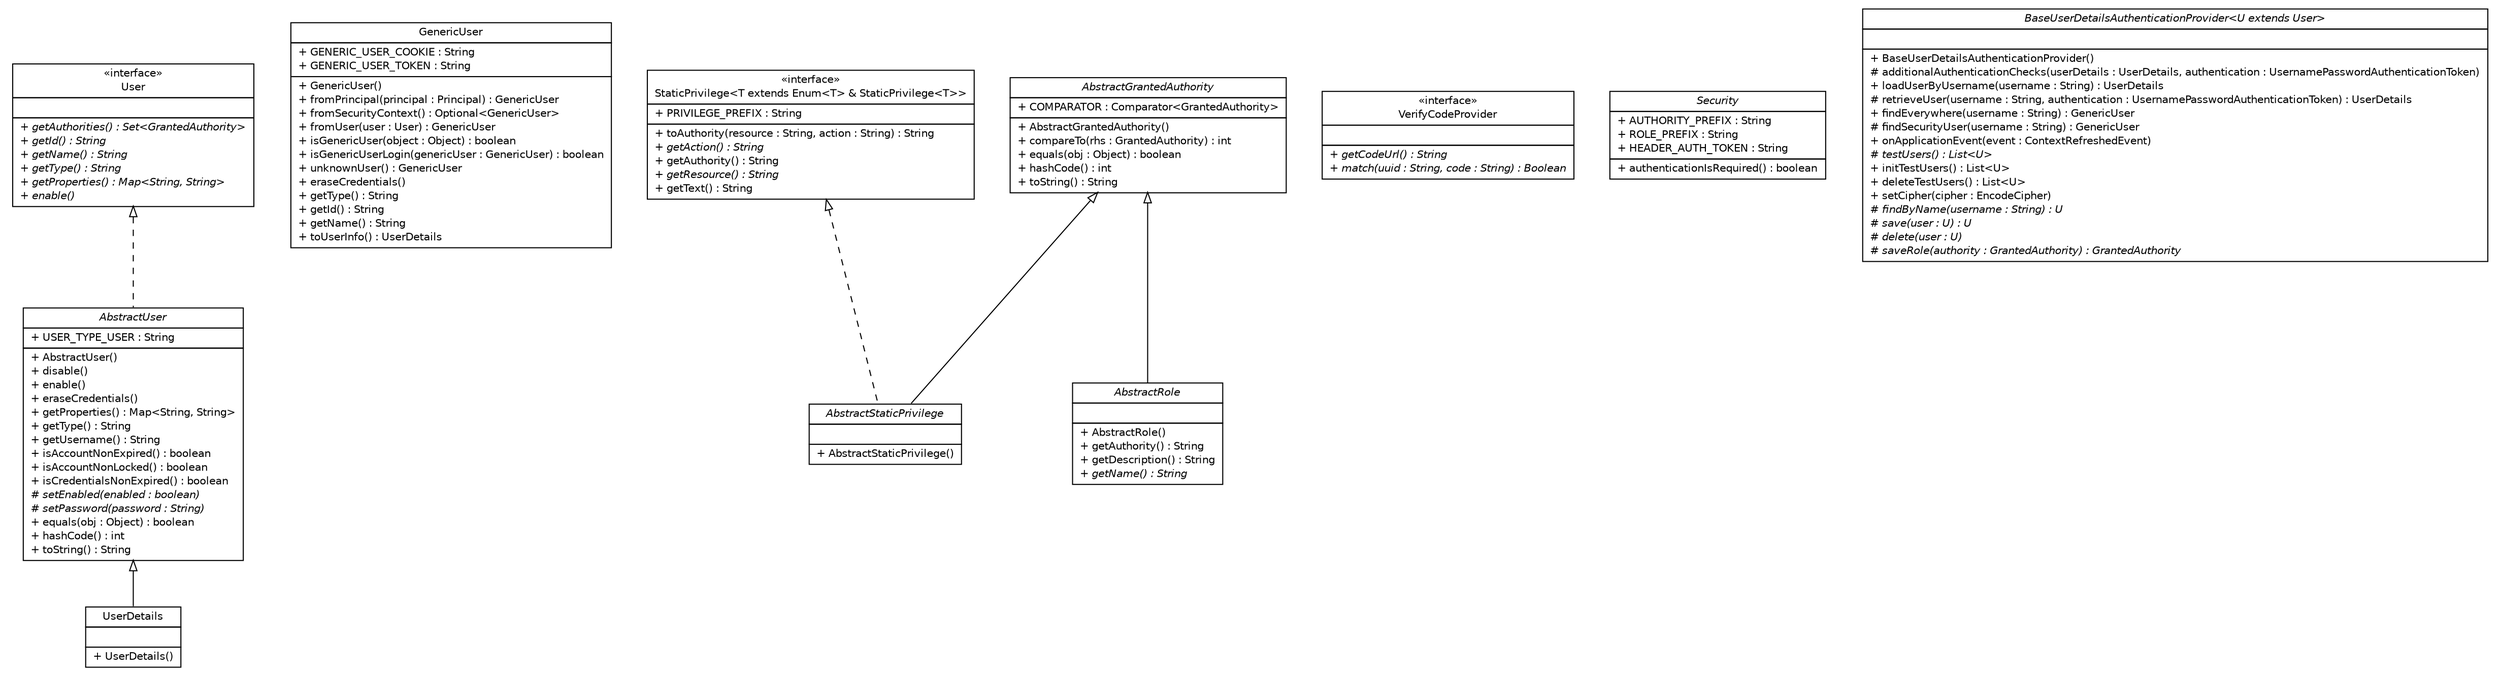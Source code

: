#!/usr/local/bin/dot
#
# Class diagram 
# Generated by UMLGraph version R5_6-24-gf6e263 (http://www.umlgraph.org/)
#

digraph G {
	edge [fontname="Helvetica",fontsize=10,labelfontname="Helvetica",labelfontsize=10];
	node [fontname="Helvetica",fontsize=10,shape=plaintext];
	nodesep=0.25;
	ranksep=0.5;
	// cn.home1.oss.lib.security.api.UserDetails
	c63 [label=<<table title="cn.home1.oss.lib.security.api.UserDetails" border="0" cellborder="1" cellspacing="0" cellpadding="2" port="p" href="./UserDetails.html">
		<tr><td><table border="0" cellspacing="0" cellpadding="1">
<tr><td align="center" balign="center"> UserDetails </td></tr>
		</table></td></tr>
		<tr><td><table border="0" cellspacing="0" cellpadding="1">
<tr><td align="left" balign="left">  </td></tr>
		</table></td></tr>
		<tr><td><table border="0" cellspacing="0" cellpadding="1">
<tr><td align="left" balign="left"> + UserDetails() </td></tr>
		</table></td></tr>
		</table>>, URL="./UserDetails.html", fontname="Helvetica", fontcolor="black", fontsize=10.0];
	// cn.home1.oss.lib.security.api.GenericUser
	c64 [label=<<table title="cn.home1.oss.lib.security.api.GenericUser" border="0" cellborder="1" cellspacing="0" cellpadding="2" port="p" href="./GenericUser.html">
		<tr><td><table border="0" cellspacing="0" cellpadding="1">
<tr><td align="center" balign="center"> GenericUser </td></tr>
		</table></td></tr>
		<tr><td><table border="0" cellspacing="0" cellpadding="1">
<tr><td align="left" balign="left"> + GENERIC_USER_COOKIE : String </td></tr>
<tr><td align="left" balign="left"> + GENERIC_USER_TOKEN : String </td></tr>
		</table></td></tr>
		<tr><td><table border="0" cellspacing="0" cellpadding="1">
<tr><td align="left" balign="left"> + GenericUser() </td></tr>
<tr><td align="left" balign="left"> + fromPrincipal(principal : Principal) : GenericUser </td></tr>
<tr><td align="left" balign="left"> + fromSecurityContext() : Optional&lt;GenericUser&gt; </td></tr>
<tr><td align="left" balign="left"> + fromUser(user : User) : GenericUser </td></tr>
<tr><td align="left" balign="left"> + isGenericUser(object : Object) : boolean </td></tr>
<tr><td align="left" balign="left"> + isGenericUserLogin(genericUser : GenericUser) : boolean </td></tr>
<tr><td align="left" balign="left"> + unknownUser() : GenericUser </td></tr>
<tr><td align="left" balign="left"> + eraseCredentials() </td></tr>
<tr><td align="left" balign="left"> + getType() : String </td></tr>
<tr><td align="left" balign="left"> + getId() : String </td></tr>
<tr><td align="left" balign="left"> + getName() : String </td></tr>
<tr><td align="left" balign="left"> + toUserInfo() : UserDetails </td></tr>
		</table></td></tr>
		</table>>, URL="./GenericUser.html", fontname="Helvetica", fontcolor="black", fontsize=10.0];
	// cn.home1.oss.lib.security.api.AbstractStaticPrivilege
	c65 [label=<<table title="cn.home1.oss.lib.security.api.AbstractStaticPrivilege" border="0" cellborder="1" cellspacing="0" cellpadding="2" port="p" href="./AbstractStaticPrivilege.html">
		<tr><td><table border="0" cellspacing="0" cellpadding="1">
<tr><td align="center" balign="center"><font face="Helvetica-Oblique"> AbstractStaticPrivilege </font></td></tr>
		</table></td></tr>
		<tr><td><table border="0" cellspacing="0" cellpadding="1">
<tr><td align="left" balign="left">  </td></tr>
		</table></td></tr>
		<tr><td><table border="0" cellspacing="0" cellpadding="1">
<tr><td align="left" balign="left"> + AbstractStaticPrivilege() </td></tr>
		</table></td></tr>
		</table>>, URL="./AbstractStaticPrivilege.html", fontname="Helvetica", fontcolor="black", fontsize=10.0];
	// cn.home1.oss.lib.security.api.User
	c66 [label=<<table title="cn.home1.oss.lib.security.api.User" border="0" cellborder="1" cellspacing="0" cellpadding="2" port="p" href="./User.html">
		<tr><td><table border="0" cellspacing="0" cellpadding="1">
<tr><td align="center" balign="center"> &#171;interface&#187; </td></tr>
<tr><td align="center" balign="center"> User </td></tr>
		</table></td></tr>
		<tr><td><table border="0" cellspacing="0" cellpadding="1">
<tr><td align="left" balign="left">  </td></tr>
		</table></td></tr>
		<tr><td><table border="0" cellspacing="0" cellpadding="1">
<tr><td align="left" balign="left"><font face="Helvetica-Oblique" point-size="10.0"> + getAuthorities() : Set&lt;GrantedAuthority&gt; </font></td></tr>
<tr><td align="left" balign="left"><font face="Helvetica-Oblique" point-size="10.0"> + getId() : String </font></td></tr>
<tr><td align="left" balign="left"><font face="Helvetica-Oblique" point-size="10.0"> + getName() : String </font></td></tr>
<tr><td align="left" balign="left"><font face="Helvetica-Oblique" point-size="10.0"> + getType() : String </font></td></tr>
<tr><td align="left" balign="left"><font face="Helvetica-Oblique" point-size="10.0"> + getProperties() : Map&lt;String, String&gt; </font></td></tr>
<tr><td align="left" balign="left"><font face="Helvetica-Oblique" point-size="10.0"> + enable() </font></td></tr>
		</table></td></tr>
		</table>>, URL="./User.html", fontname="Helvetica", fontcolor="black", fontsize=10.0];
	// cn.home1.oss.lib.security.api.VerifyCodeProvider
	c67 [label=<<table title="cn.home1.oss.lib.security.api.VerifyCodeProvider" border="0" cellborder="1" cellspacing="0" cellpadding="2" port="p" href="./VerifyCodeProvider.html">
		<tr><td><table border="0" cellspacing="0" cellpadding="1">
<tr><td align="center" balign="center"> &#171;interface&#187; </td></tr>
<tr><td align="center" balign="center"> VerifyCodeProvider </td></tr>
		</table></td></tr>
		<tr><td><table border="0" cellspacing="0" cellpadding="1">
<tr><td align="left" balign="left">  </td></tr>
		</table></td></tr>
		<tr><td><table border="0" cellspacing="0" cellpadding="1">
<tr><td align="left" balign="left"><font face="Helvetica-Oblique" point-size="10.0"> + getCodeUrl() : String </font></td></tr>
<tr><td align="left" balign="left"><font face="Helvetica-Oblique" point-size="10.0"> + match(uuid : String, code : String) : Boolean </font></td></tr>
		</table></td></tr>
		</table>>, URL="./VerifyCodeProvider.html", fontname="Helvetica", fontcolor="black", fontsize=10.0];
	// cn.home1.oss.lib.security.api.Security
	c68 [label=<<table title="cn.home1.oss.lib.security.api.Security" border="0" cellborder="1" cellspacing="0" cellpadding="2" port="p" href="./Security.html">
		<tr><td><table border="0" cellspacing="0" cellpadding="1">
<tr><td align="center" balign="center"><font face="Helvetica-Oblique"> Security </font></td></tr>
		</table></td></tr>
		<tr><td><table border="0" cellspacing="0" cellpadding="1">
<tr><td align="left" balign="left"> + AUTHORITY_PREFIX : String </td></tr>
<tr><td align="left" balign="left"> + ROLE_PREFIX : String </td></tr>
<tr><td align="left" balign="left"> + HEADER_AUTH_TOKEN : String </td></tr>
		</table></td></tr>
		<tr><td><table border="0" cellspacing="0" cellpadding="1">
<tr><td align="left" balign="left"> + authenticationIsRequired() : boolean </td></tr>
		</table></td></tr>
		</table>>, URL="./Security.html", fontname="Helvetica", fontcolor="black", fontsize=10.0];
	// cn.home1.oss.lib.security.api.BaseUserDetailsAuthenticationProvider<U extends cn.home1.oss.lib.security.api.User>
	c69 [label=<<table title="cn.home1.oss.lib.security.api.BaseUserDetailsAuthenticationProvider" border="0" cellborder="1" cellspacing="0" cellpadding="2" port="p" href="./BaseUserDetailsAuthenticationProvider.html">
		<tr><td><table border="0" cellspacing="0" cellpadding="1">
<tr><td align="center" balign="center"><font face="Helvetica-Oblique"> BaseUserDetailsAuthenticationProvider&lt;U extends User&gt; </font></td></tr>
		</table></td></tr>
		<tr><td><table border="0" cellspacing="0" cellpadding="1">
<tr><td align="left" balign="left">  </td></tr>
		</table></td></tr>
		<tr><td><table border="0" cellspacing="0" cellpadding="1">
<tr><td align="left" balign="left"> + BaseUserDetailsAuthenticationProvider() </td></tr>
<tr><td align="left" balign="left"> # additionalAuthenticationChecks(userDetails : UserDetails, authentication : UsernamePasswordAuthenticationToken) </td></tr>
<tr><td align="left" balign="left"> + loadUserByUsername(username : String) : UserDetails </td></tr>
<tr><td align="left" balign="left"> # retrieveUser(username : String, authentication : UsernamePasswordAuthenticationToken) : UserDetails </td></tr>
<tr><td align="left" balign="left"> + findEverywhere(username : String) : GenericUser </td></tr>
<tr><td align="left" balign="left"> # findSecurityUser(username : String) : GenericUser </td></tr>
<tr><td align="left" balign="left"> + onApplicationEvent(event : ContextRefreshedEvent) </td></tr>
<tr><td align="left" balign="left"><font face="Helvetica-Oblique" point-size="10.0"> # testUsers() : List&lt;U&gt; </font></td></tr>
<tr><td align="left" balign="left"> + initTestUsers() : List&lt;U&gt; </td></tr>
<tr><td align="left" balign="left"> + deleteTestUsers() : List&lt;U&gt; </td></tr>
<tr><td align="left" balign="left"> + setCipher(cipher : EncodeCipher) </td></tr>
<tr><td align="left" balign="left"><font face="Helvetica-Oblique" point-size="10.0"> # findByName(username : String) : U </font></td></tr>
<tr><td align="left" balign="left"><font face="Helvetica-Oblique" point-size="10.0"> # save(user : U) : U </font></td></tr>
<tr><td align="left" balign="left"><font face="Helvetica-Oblique" point-size="10.0"> # delete(user : U) </font></td></tr>
<tr><td align="left" balign="left"><font face="Helvetica-Oblique" point-size="10.0"> # saveRole(authority : GrantedAuthority) : GrantedAuthority </font></td></tr>
		</table></td></tr>
		</table>>, URL="./BaseUserDetailsAuthenticationProvider.html", fontname="Helvetica", fontcolor="black", fontsize=10.0];
	// cn.home1.oss.lib.security.api.StaticPrivilege<T extends java.lang.Enum<T> & cn.home1.oss.lib.security.api.StaticPrivilege<T>>
	c70 [label=<<table title="cn.home1.oss.lib.security.api.StaticPrivilege" border="0" cellborder="1" cellspacing="0" cellpadding="2" port="p" href="./StaticPrivilege.html">
		<tr><td><table border="0" cellspacing="0" cellpadding="1">
<tr><td align="center" balign="center"> &#171;interface&#187; </td></tr>
<tr><td align="center" balign="center"> StaticPrivilege&lt;T extends Enum&lt;T&gt; &amp; StaticPrivilege&lt;T&gt;&gt; </td></tr>
		</table></td></tr>
		<tr><td><table border="0" cellspacing="0" cellpadding="1">
<tr><td align="left" balign="left"> + PRIVILEGE_PREFIX : String </td></tr>
		</table></td></tr>
		<tr><td><table border="0" cellspacing="0" cellpadding="1">
<tr><td align="left" balign="left"> + toAuthority(resource : String, action : String) : String </td></tr>
<tr><td align="left" balign="left"><font face="Helvetica-Oblique" point-size="10.0"> + getAction() : String </font></td></tr>
<tr><td align="left" balign="left"> + getAuthority() : String </td></tr>
<tr><td align="left" balign="left"><font face="Helvetica-Oblique" point-size="10.0"> + getResource() : String </font></td></tr>
<tr><td align="left" balign="left"> + getText() : String </td></tr>
		</table></td></tr>
		</table>>, URL="./StaticPrivilege.html", fontname="Helvetica", fontcolor="black", fontsize=10.0];
	// cn.home1.oss.lib.security.api.AbstractRole
	c71 [label=<<table title="cn.home1.oss.lib.security.api.AbstractRole" border="0" cellborder="1" cellspacing="0" cellpadding="2" port="p" href="./AbstractRole.html">
		<tr><td><table border="0" cellspacing="0" cellpadding="1">
<tr><td align="center" balign="center"><font face="Helvetica-Oblique"> AbstractRole </font></td></tr>
		</table></td></tr>
		<tr><td><table border="0" cellspacing="0" cellpadding="1">
<tr><td align="left" balign="left">  </td></tr>
		</table></td></tr>
		<tr><td><table border="0" cellspacing="0" cellpadding="1">
<tr><td align="left" balign="left"> + AbstractRole() </td></tr>
<tr><td align="left" balign="left"> + getAuthority() : String </td></tr>
<tr><td align="left" balign="left"> + getDescription() : String </td></tr>
<tr><td align="left" balign="left"><font face="Helvetica-Oblique" point-size="10.0"> + getName() : String </font></td></tr>
		</table></td></tr>
		</table>>, URL="./AbstractRole.html", fontname="Helvetica", fontcolor="black", fontsize=10.0];
	// cn.home1.oss.lib.security.api.AbstractUser
	c72 [label=<<table title="cn.home1.oss.lib.security.api.AbstractUser" border="0" cellborder="1" cellspacing="0" cellpadding="2" port="p" href="./AbstractUser.html">
		<tr><td><table border="0" cellspacing="0" cellpadding="1">
<tr><td align="center" balign="center"><font face="Helvetica-Oblique"> AbstractUser </font></td></tr>
		</table></td></tr>
		<tr><td><table border="0" cellspacing="0" cellpadding="1">
<tr><td align="left" balign="left"> + USER_TYPE_USER : String </td></tr>
		</table></td></tr>
		<tr><td><table border="0" cellspacing="0" cellpadding="1">
<tr><td align="left" balign="left"> + AbstractUser() </td></tr>
<tr><td align="left" balign="left"> + disable() </td></tr>
<tr><td align="left" balign="left"> + enable() </td></tr>
<tr><td align="left" balign="left"> + eraseCredentials() </td></tr>
<tr><td align="left" balign="left"> + getProperties() : Map&lt;String, String&gt; </td></tr>
<tr><td align="left" balign="left"> + getType() : String </td></tr>
<tr><td align="left" balign="left"> + getUsername() : String </td></tr>
<tr><td align="left" balign="left"> + isAccountNonExpired() : boolean </td></tr>
<tr><td align="left" balign="left"> + isAccountNonLocked() : boolean </td></tr>
<tr><td align="left" balign="left"> + isCredentialsNonExpired() : boolean </td></tr>
<tr><td align="left" balign="left"><font face="Helvetica-Oblique" point-size="10.0"> # setEnabled(enabled : boolean) </font></td></tr>
<tr><td align="left" balign="left"><font face="Helvetica-Oblique" point-size="10.0"> # setPassword(password : String) </font></td></tr>
<tr><td align="left" balign="left"> + equals(obj : Object) : boolean </td></tr>
<tr><td align="left" balign="left"> + hashCode() : int </td></tr>
<tr><td align="left" balign="left"> + toString() : String </td></tr>
		</table></td></tr>
		</table>>, URL="./AbstractUser.html", fontname="Helvetica", fontcolor="black", fontsize=10.0];
	// cn.home1.oss.lib.security.api.AbstractGrantedAuthority
	c73 [label=<<table title="cn.home1.oss.lib.security.api.AbstractGrantedAuthority" border="0" cellborder="1" cellspacing="0" cellpadding="2" port="p" href="./AbstractGrantedAuthority.html">
		<tr><td><table border="0" cellspacing="0" cellpadding="1">
<tr><td align="center" balign="center"><font face="Helvetica-Oblique"> AbstractGrantedAuthority </font></td></tr>
		</table></td></tr>
		<tr><td><table border="0" cellspacing="0" cellpadding="1">
<tr><td align="left" balign="left"> + COMPARATOR : Comparator&lt;GrantedAuthority&gt; </td></tr>
		</table></td></tr>
		<tr><td><table border="0" cellspacing="0" cellpadding="1">
<tr><td align="left" balign="left"> + AbstractGrantedAuthority() </td></tr>
<tr><td align="left" balign="left"> + compareTo(rhs : GrantedAuthority) : int </td></tr>
<tr><td align="left" balign="left"> + equals(obj : Object) : boolean </td></tr>
<tr><td align="left" balign="left"> + hashCode() : int </td></tr>
<tr><td align="left" balign="left"> + toString() : String </td></tr>
		</table></td></tr>
		</table>>, URL="./AbstractGrantedAuthority.html", fontname="Helvetica", fontcolor="black", fontsize=10.0];
	//cn.home1.oss.lib.security.api.UserDetails extends cn.home1.oss.lib.security.api.AbstractUser
	c72:p -> c63:p [dir=back,arrowtail=empty];
	//cn.home1.oss.lib.security.api.AbstractStaticPrivilege extends cn.home1.oss.lib.security.api.AbstractGrantedAuthority
	c73:p -> c65:p [dir=back,arrowtail=empty];
	//cn.home1.oss.lib.security.api.AbstractStaticPrivilege implements cn.home1.oss.lib.security.api.StaticPrivilege<T extends java.lang.Enum<T> & cn.home1.oss.lib.security.api.StaticPrivilege<T>>
	c70:p -> c65:p [dir=back,arrowtail=empty,style=dashed];
	//cn.home1.oss.lib.security.api.AbstractRole extends cn.home1.oss.lib.security.api.AbstractGrantedAuthority
	c73:p -> c71:p [dir=back,arrowtail=empty];
	//cn.home1.oss.lib.security.api.AbstractUser implements cn.home1.oss.lib.security.api.User
	c66:p -> c72:p [dir=back,arrowtail=empty,style=dashed];
}


